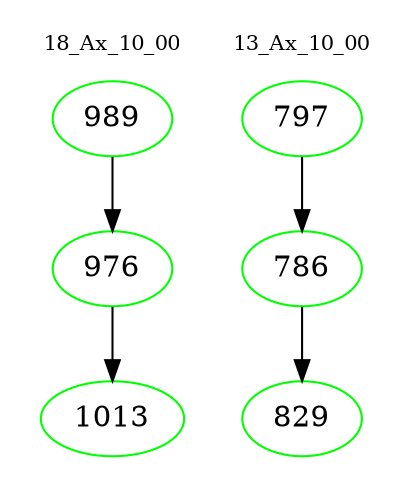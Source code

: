 digraph{
subgraph cluster_0 {
color = white
label = "18_Ax_10_00";
fontsize=10;
T0_989 [label="989", color="green"]
T0_989 -> T0_976 [color="black"]
T0_976 [label="976", color="green"]
T0_976 -> T0_1013 [color="black"]
T0_1013 [label="1013", color="green"]
}
subgraph cluster_1 {
color = white
label = "13_Ax_10_00";
fontsize=10;
T1_797 [label="797", color="green"]
T1_797 -> T1_786 [color="black"]
T1_786 [label="786", color="green"]
T1_786 -> T1_829 [color="black"]
T1_829 [label="829", color="green"]
}
}
